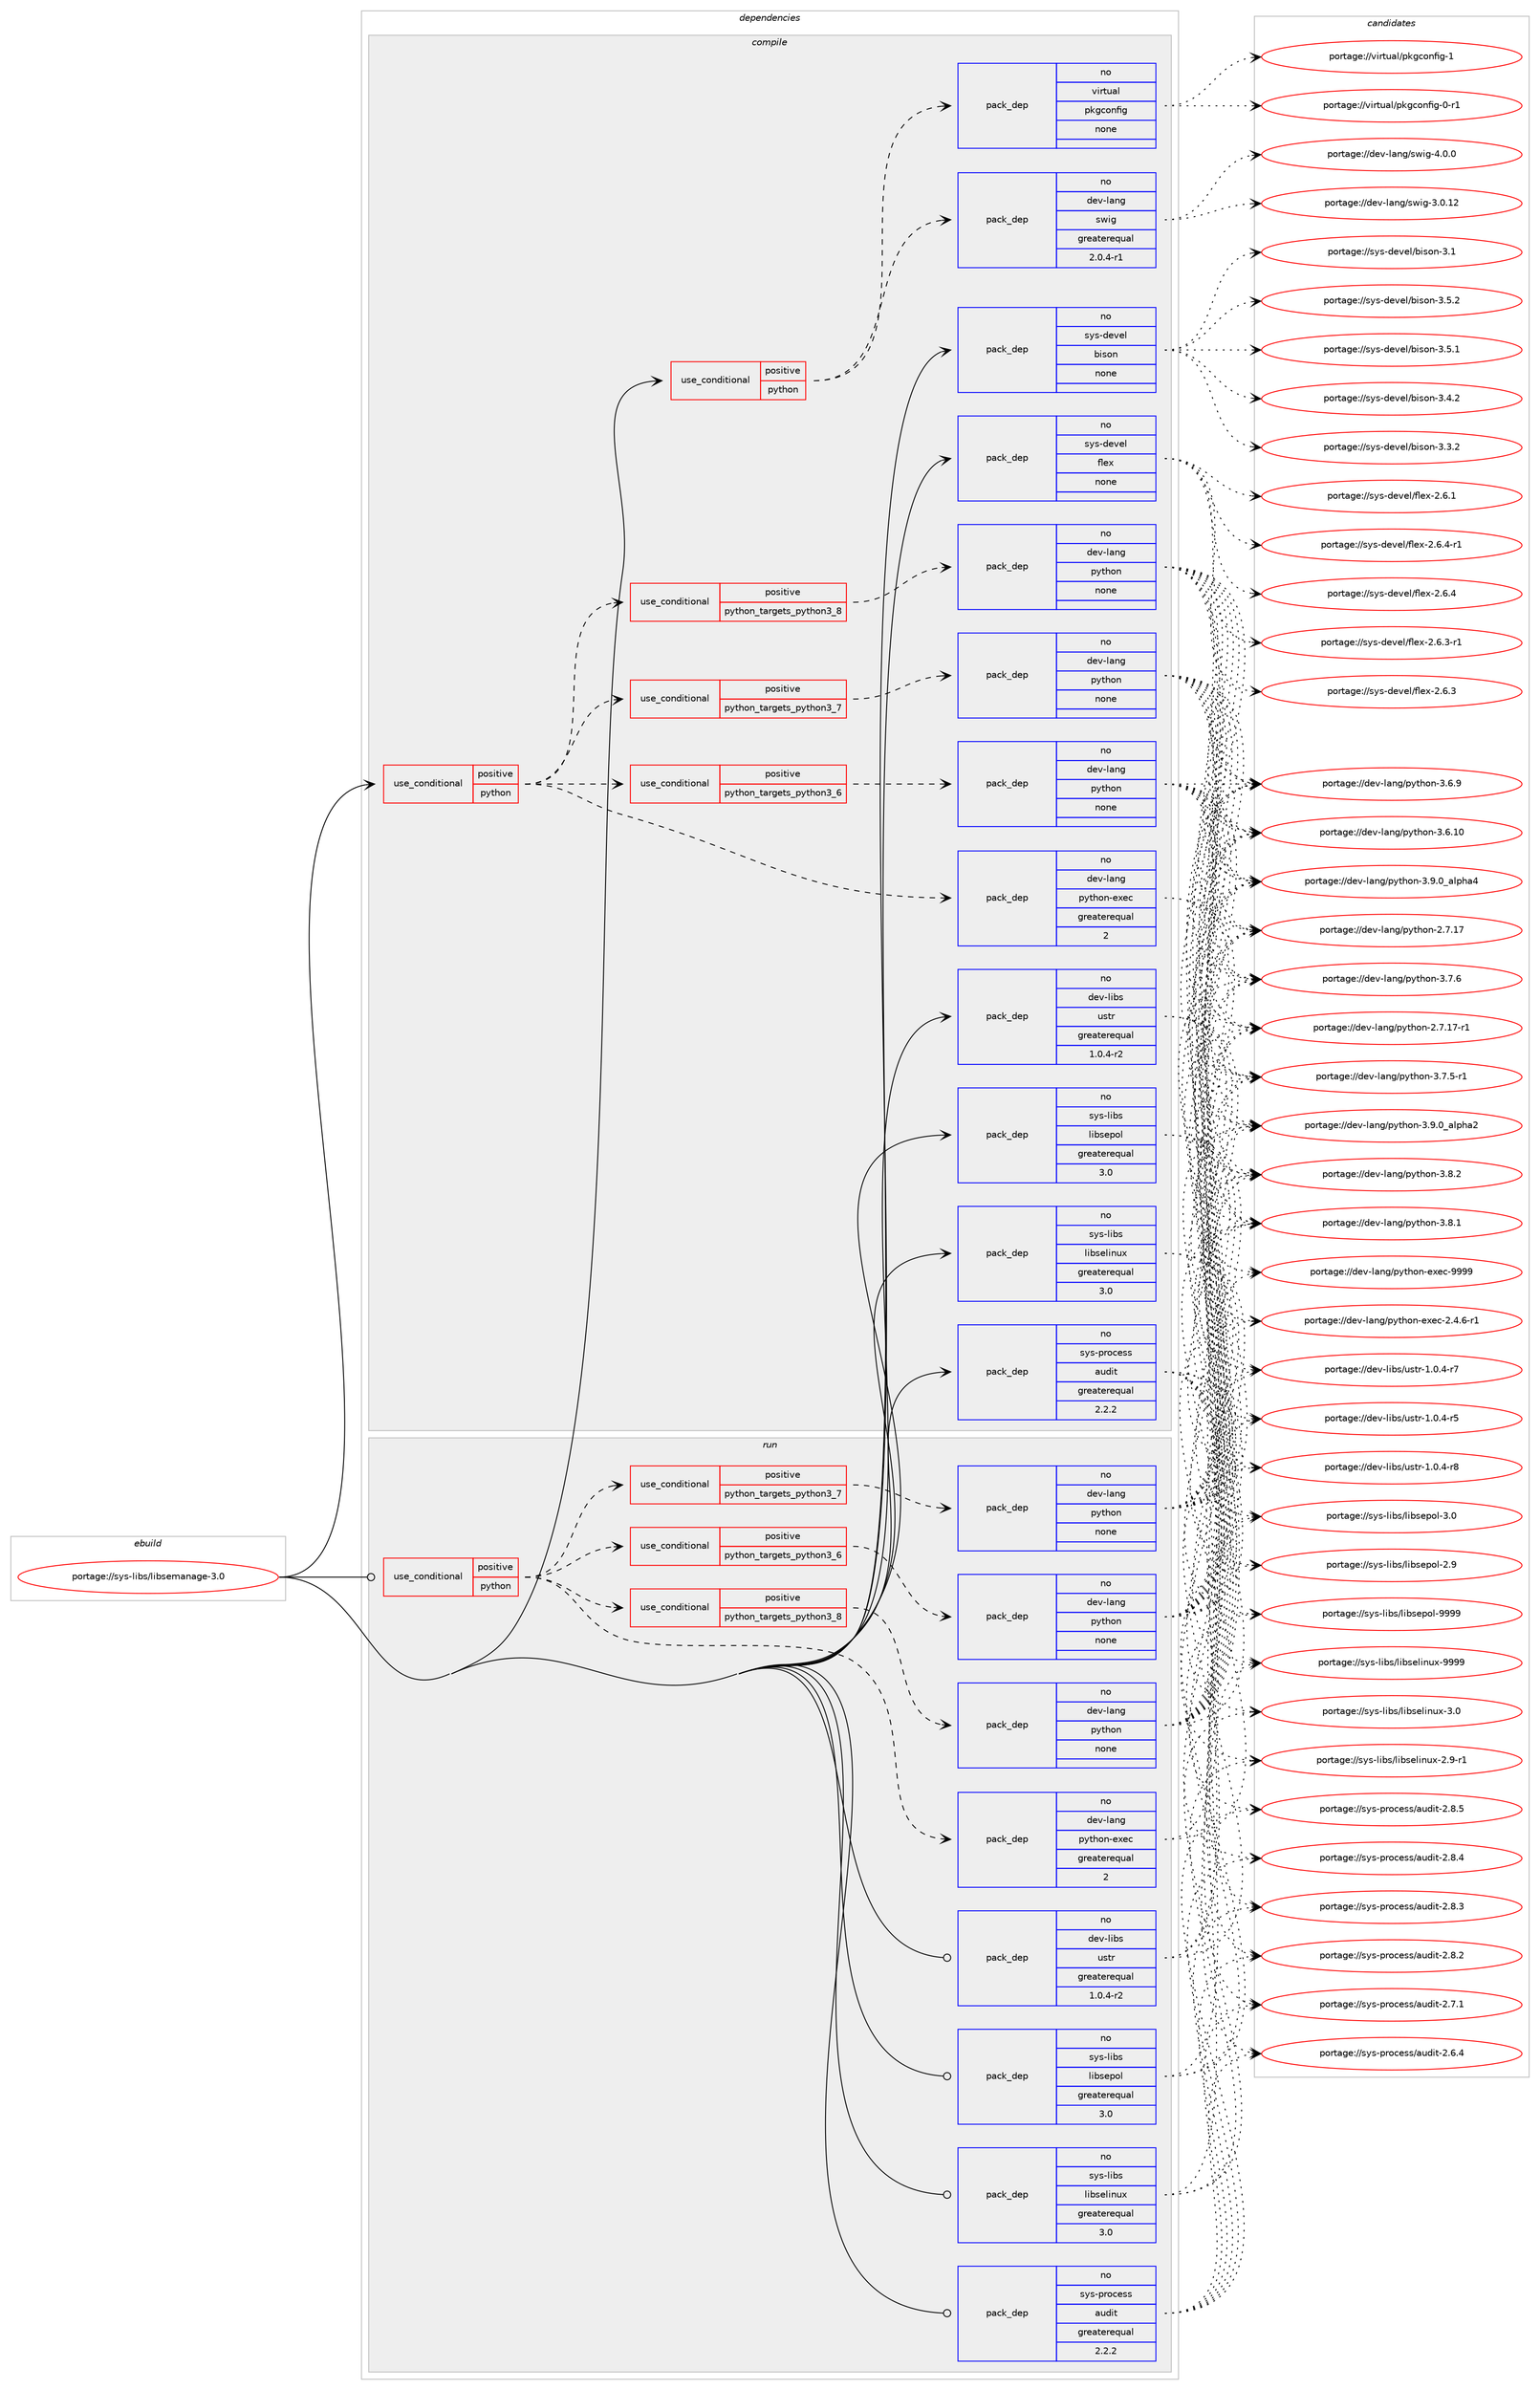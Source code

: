 digraph prolog {

# *************
# Graph options
# *************

newrank=true;
concentrate=true;
compound=true;
graph [rankdir=LR,fontname=Helvetica,fontsize=10,ranksep=1.5];#, ranksep=2.5, nodesep=0.2];
edge  [arrowhead=vee];
node  [fontname=Helvetica,fontsize=10];

# **********
# The ebuild
# **********

subgraph cluster_leftcol {
color=gray;
rank=same;
label=<<i>ebuild</i>>;
id [label="portage://sys-libs/libsemanage-3.0", color=red, width=4, href="../sys-libs/libsemanage-3.0.svg"];
}

# ****************
# The dependencies
# ****************

subgraph cluster_midcol {
color=gray;
label=<<i>dependencies</i>>;
subgraph cluster_compile {
fillcolor="#eeeeee";
style=filled;
label=<<i>compile</i>>;
subgraph cond4393 {
dependency26100 [label=<<TABLE BORDER="0" CELLBORDER="1" CELLSPACING="0" CELLPADDING="4"><TR><TD ROWSPAN="3" CELLPADDING="10">use_conditional</TD></TR><TR><TD>positive</TD></TR><TR><TD>python</TD></TR></TABLE>>, shape=none, color=red];
subgraph cond4394 {
dependency26101 [label=<<TABLE BORDER="0" CELLBORDER="1" CELLSPACING="0" CELLPADDING="4"><TR><TD ROWSPAN="3" CELLPADDING="10">use_conditional</TD></TR><TR><TD>positive</TD></TR><TR><TD>python_targets_python3_6</TD></TR></TABLE>>, shape=none, color=red];
subgraph pack21030 {
dependency26102 [label=<<TABLE BORDER="0" CELLBORDER="1" CELLSPACING="0" CELLPADDING="4" WIDTH="220"><TR><TD ROWSPAN="6" CELLPADDING="30">pack_dep</TD></TR><TR><TD WIDTH="110">no</TD></TR><TR><TD>dev-lang</TD></TR><TR><TD>python</TD></TR><TR><TD>none</TD></TR><TR><TD></TD></TR></TABLE>>, shape=none, color=blue];
}
dependency26101:e -> dependency26102:w [weight=20,style="dashed",arrowhead="vee"];
}
dependency26100:e -> dependency26101:w [weight=20,style="dashed",arrowhead="vee"];
subgraph cond4395 {
dependency26103 [label=<<TABLE BORDER="0" CELLBORDER="1" CELLSPACING="0" CELLPADDING="4"><TR><TD ROWSPAN="3" CELLPADDING="10">use_conditional</TD></TR><TR><TD>positive</TD></TR><TR><TD>python_targets_python3_7</TD></TR></TABLE>>, shape=none, color=red];
subgraph pack21031 {
dependency26104 [label=<<TABLE BORDER="0" CELLBORDER="1" CELLSPACING="0" CELLPADDING="4" WIDTH="220"><TR><TD ROWSPAN="6" CELLPADDING="30">pack_dep</TD></TR><TR><TD WIDTH="110">no</TD></TR><TR><TD>dev-lang</TD></TR><TR><TD>python</TD></TR><TR><TD>none</TD></TR><TR><TD></TD></TR></TABLE>>, shape=none, color=blue];
}
dependency26103:e -> dependency26104:w [weight=20,style="dashed",arrowhead="vee"];
}
dependency26100:e -> dependency26103:w [weight=20,style="dashed",arrowhead="vee"];
subgraph cond4396 {
dependency26105 [label=<<TABLE BORDER="0" CELLBORDER="1" CELLSPACING="0" CELLPADDING="4"><TR><TD ROWSPAN="3" CELLPADDING="10">use_conditional</TD></TR><TR><TD>positive</TD></TR><TR><TD>python_targets_python3_8</TD></TR></TABLE>>, shape=none, color=red];
subgraph pack21032 {
dependency26106 [label=<<TABLE BORDER="0" CELLBORDER="1" CELLSPACING="0" CELLPADDING="4" WIDTH="220"><TR><TD ROWSPAN="6" CELLPADDING="30">pack_dep</TD></TR><TR><TD WIDTH="110">no</TD></TR><TR><TD>dev-lang</TD></TR><TR><TD>python</TD></TR><TR><TD>none</TD></TR><TR><TD></TD></TR></TABLE>>, shape=none, color=blue];
}
dependency26105:e -> dependency26106:w [weight=20,style="dashed",arrowhead="vee"];
}
dependency26100:e -> dependency26105:w [weight=20,style="dashed",arrowhead="vee"];
subgraph pack21033 {
dependency26107 [label=<<TABLE BORDER="0" CELLBORDER="1" CELLSPACING="0" CELLPADDING="4" WIDTH="220"><TR><TD ROWSPAN="6" CELLPADDING="30">pack_dep</TD></TR><TR><TD WIDTH="110">no</TD></TR><TR><TD>dev-lang</TD></TR><TR><TD>python-exec</TD></TR><TR><TD>greaterequal</TD></TR><TR><TD>2</TD></TR></TABLE>>, shape=none, color=blue];
}
dependency26100:e -> dependency26107:w [weight=20,style="dashed",arrowhead="vee"];
}
id:e -> dependency26100:w [weight=20,style="solid",arrowhead="vee"];
subgraph cond4397 {
dependency26108 [label=<<TABLE BORDER="0" CELLBORDER="1" CELLSPACING="0" CELLPADDING="4"><TR><TD ROWSPAN="3" CELLPADDING="10">use_conditional</TD></TR><TR><TD>positive</TD></TR><TR><TD>python</TD></TR></TABLE>>, shape=none, color=red];
subgraph pack21034 {
dependency26109 [label=<<TABLE BORDER="0" CELLBORDER="1" CELLSPACING="0" CELLPADDING="4" WIDTH="220"><TR><TD ROWSPAN="6" CELLPADDING="30">pack_dep</TD></TR><TR><TD WIDTH="110">no</TD></TR><TR><TD>dev-lang</TD></TR><TR><TD>swig</TD></TR><TR><TD>greaterequal</TD></TR><TR><TD>2.0.4-r1</TD></TR></TABLE>>, shape=none, color=blue];
}
dependency26108:e -> dependency26109:w [weight=20,style="dashed",arrowhead="vee"];
subgraph pack21035 {
dependency26110 [label=<<TABLE BORDER="0" CELLBORDER="1" CELLSPACING="0" CELLPADDING="4" WIDTH="220"><TR><TD ROWSPAN="6" CELLPADDING="30">pack_dep</TD></TR><TR><TD WIDTH="110">no</TD></TR><TR><TD>virtual</TD></TR><TR><TD>pkgconfig</TD></TR><TR><TD>none</TD></TR><TR><TD></TD></TR></TABLE>>, shape=none, color=blue];
}
dependency26108:e -> dependency26110:w [weight=20,style="dashed",arrowhead="vee"];
}
id:e -> dependency26108:w [weight=20,style="solid",arrowhead="vee"];
subgraph pack21036 {
dependency26111 [label=<<TABLE BORDER="0" CELLBORDER="1" CELLSPACING="0" CELLPADDING="4" WIDTH="220"><TR><TD ROWSPAN="6" CELLPADDING="30">pack_dep</TD></TR><TR><TD WIDTH="110">no</TD></TR><TR><TD>dev-libs</TD></TR><TR><TD>ustr</TD></TR><TR><TD>greaterequal</TD></TR><TR><TD>1.0.4-r2</TD></TR></TABLE>>, shape=none, color=blue];
}
id:e -> dependency26111:w [weight=20,style="solid",arrowhead="vee"];
subgraph pack21037 {
dependency26112 [label=<<TABLE BORDER="0" CELLBORDER="1" CELLSPACING="0" CELLPADDING="4" WIDTH="220"><TR><TD ROWSPAN="6" CELLPADDING="30">pack_dep</TD></TR><TR><TD WIDTH="110">no</TD></TR><TR><TD>sys-devel</TD></TR><TR><TD>bison</TD></TR><TR><TD>none</TD></TR><TR><TD></TD></TR></TABLE>>, shape=none, color=blue];
}
id:e -> dependency26112:w [weight=20,style="solid",arrowhead="vee"];
subgraph pack21038 {
dependency26113 [label=<<TABLE BORDER="0" CELLBORDER="1" CELLSPACING="0" CELLPADDING="4" WIDTH="220"><TR><TD ROWSPAN="6" CELLPADDING="30">pack_dep</TD></TR><TR><TD WIDTH="110">no</TD></TR><TR><TD>sys-devel</TD></TR><TR><TD>flex</TD></TR><TR><TD>none</TD></TR><TR><TD></TD></TR></TABLE>>, shape=none, color=blue];
}
id:e -> dependency26113:w [weight=20,style="solid",arrowhead="vee"];
subgraph pack21039 {
dependency26114 [label=<<TABLE BORDER="0" CELLBORDER="1" CELLSPACING="0" CELLPADDING="4" WIDTH="220"><TR><TD ROWSPAN="6" CELLPADDING="30">pack_dep</TD></TR><TR><TD WIDTH="110">no</TD></TR><TR><TD>sys-libs</TD></TR><TR><TD>libselinux</TD></TR><TR><TD>greaterequal</TD></TR><TR><TD>3.0</TD></TR></TABLE>>, shape=none, color=blue];
}
id:e -> dependency26114:w [weight=20,style="solid",arrowhead="vee"];
subgraph pack21040 {
dependency26115 [label=<<TABLE BORDER="0" CELLBORDER="1" CELLSPACING="0" CELLPADDING="4" WIDTH="220"><TR><TD ROWSPAN="6" CELLPADDING="30">pack_dep</TD></TR><TR><TD WIDTH="110">no</TD></TR><TR><TD>sys-libs</TD></TR><TR><TD>libsepol</TD></TR><TR><TD>greaterequal</TD></TR><TR><TD>3.0</TD></TR></TABLE>>, shape=none, color=blue];
}
id:e -> dependency26115:w [weight=20,style="solid",arrowhead="vee"];
subgraph pack21041 {
dependency26116 [label=<<TABLE BORDER="0" CELLBORDER="1" CELLSPACING="0" CELLPADDING="4" WIDTH="220"><TR><TD ROWSPAN="6" CELLPADDING="30">pack_dep</TD></TR><TR><TD WIDTH="110">no</TD></TR><TR><TD>sys-process</TD></TR><TR><TD>audit</TD></TR><TR><TD>greaterequal</TD></TR><TR><TD>2.2.2</TD></TR></TABLE>>, shape=none, color=blue];
}
id:e -> dependency26116:w [weight=20,style="solid",arrowhead="vee"];
}
subgraph cluster_compileandrun {
fillcolor="#eeeeee";
style=filled;
label=<<i>compile and run</i>>;
}
subgraph cluster_run {
fillcolor="#eeeeee";
style=filled;
label=<<i>run</i>>;
subgraph cond4398 {
dependency26117 [label=<<TABLE BORDER="0" CELLBORDER="1" CELLSPACING="0" CELLPADDING="4"><TR><TD ROWSPAN="3" CELLPADDING="10">use_conditional</TD></TR><TR><TD>positive</TD></TR><TR><TD>python</TD></TR></TABLE>>, shape=none, color=red];
subgraph cond4399 {
dependency26118 [label=<<TABLE BORDER="0" CELLBORDER="1" CELLSPACING="0" CELLPADDING="4"><TR><TD ROWSPAN="3" CELLPADDING="10">use_conditional</TD></TR><TR><TD>positive</TD></TR><TR><TD>python_targets_python3_6</TD></TR></TABLE>>, shape=none, color=red];
subgraph pack21042 {
dependency26119 [label=<<TABLE BORDER="0" CELLBORDER="1" CELLSPACING="0" CELLPADDING="4" WIDTH="220"><TR><TD ROWSPAN="6" CELLPADDING="30">pack_dep</TD></TR><TR><TD WIDTH="110">no</TD></TR><TR><TD>dev-lang</TD></TR><TR><TD>python</TD></TR><TR><TD>none</TD></TR><TR><TD></TD></TR></TABLE>>, shape=none, color=blue];
}
dependency26118:e -> dependency26119:w [weight=20,style="dashed",arrowhead="vee"];
}
dependency26117:e -> dependency26118:w [weight=20,style="dashed",arrowhead="vee"];
subgraph cond4400 {
dependency26120 [label=<<TABLE BORDER="0" CELLBORDER="1" CELLSPACING="0" CELLPADDING="4"><TR><TD ROWSPAN="3" CELLPADDING="10">use_conditional</TD></TR><TR><TD>positive</TD></TR><TR><TD>python_targets_python3_7</TD></TR></TABLE>>, shape=none, color=red];
subgraph pack21043 {
dependency26121 [label=<<TABLE BORDER="0" CELLBORDER="1" CELLSPACING="0" CELLPADDING="4" WIDTH="220"><TR><TD ROWSPAN="6" CELLPADDING="30">pack_dep</TD></TR><TR><TD WIDTH="110">no</TD></TR><TR><TD>dev-lang</TD></TR><TR><TD>python</TD></TR><TR><TD>none</TD></TR><TR><TD></TD></TR></TABLE>>, shape=none, color=blue];
}
dependency26120:e -> dependency26121:w [weight=20,style="dashed",arrowhead="vee"];
}
dependency26117:e -> dependency26120:w [weight=20,style="dashed",arrowhead="vee"];
subgraph cond4401 {
dependency26122 [label=<<TABLE BORDER="0" CELLBORDER="1" CELLSPACING="0" CELLPADDING="4"><TR><TD ROWSPAN="3" CELLPADDING="10">use_conditional</TD></TR><TR><TD>positive</TD></TR><TR><TD>python_targets_python3_8</TD></TR></TABLE>>, shape=none, color=red];
subgraph pack21044 {
dependency26123 [label=<<TABLE BORDER="0" CELLBORDER="1" CELLSPACING="0" CELLPADDING="4" WIDTH="220"><TR><TD ROWSPAN="6" CELLPADDING="30">pack_dep</TD></TR><TR><TD WIDTH="110">no</TD></TR><TR><TD>dev-lang</TD></TR><TR><TD>python</TD></TR><TR><TD>none</TD></TR><TR><TD></TD></TR></TABLE>>, shape=none, color=blue];
}
dependency26122:e -> dependency26123:w [weight=20,style="dashed",arrowhead="vee"];
}
dependency26117:e -> dependency26122:w [weight=20,style="dashed",arrowhead="vee"];
subgraph pack21045 {
dependency26124 [label=<<TABLE BORDER="0" CELLBORDER="1" CELLSPACING="0" CELLPADDING="4" WIDTH="220"><TR><TD ROWSPAN="6" CELLPADDING="30">pack_dep</TD></TR><TR><TD WIDTH="110">no</TD></TR><TR><TD>dev-lang</TD></TR><TR><TD>python-exec</TD></TR><TR><TD>greaterequal</TD></TR><TR><TD>2</TD></TR></TABLE>>, shape=none, color=blue];
}
dependency26117:e -> dependency26124:w [weight=20,style="dashed",arrowhead="vee"];
}
id:e -> dependency26117:w [weight=20,style="solid",arrowhead="odot"];
subgraph pack21046 {
dependency26125 [label=<<TABLE BORDER="0" CELLBORDER="1" CELLSPACING="0" CELLPADDING="4" WIDTH="220"><TR><TD ROWSPAN="6" CELLPADDING="30">pack_dep</TD></TR><TR><TD WIDTH="110">no</TD></TR><TR><TD>dev-libs</TD></TR><TR><TD>ustr</TD></TR><TR><TD>greaterequal</TD></TR><TR><TD>1.0.4-r2</TD></TR></TABLE>>, shape=none, color=blue];
}
id:e -> dependency26125:w [weight=20,style="solid",arrowhead="odot"];
subgraph pack21047 {
dependency26126 [label=<<TABLE BORDER="0" CELLBORDER="1" CELLSPACING="0" CELLPADDING="4" WIDTH="220"><TR><TD ROWSPAN="6" CELLPADDING="30">pack_dep</TD></TR><TR><TD WIDTH="110">no</TD></TR><TR><TD>sys-libs</TD></TR><TR><TD>libselinux</TD></TR><TR><TD>greaterequal</TD></TR><TR><TD>3.0</TD></TR></TABLE>>, shape=none, color=blue];
}
id:e -> dependency26126:w [weight=20,style="solid",arrowhead="odot"];
subgraph pack21048 {
dependency26127 [label=<<TABLE BORDER="0" CELLBORDER="1" CELLSPACING="0" CELLPADDING="4" WIDTH="220"><TR><TD ROWSPAN="6" CELLPADDING="30">pack_dep</TD></TR><TR><TD WIDTH="110">no</TD></TR><TR><TD>sys-libs</TD></TR><TR><TD>libsepol</TD></TR><TR><TD>greaterequal</TD></TR><TR><TD>3.0</TD></TR></TABLE>>, shape=none, color=blue];
}
id:e -> dependency26127:w [weight=20,style="solid",arrowhead="odot"];
subgraph pack21049 {
dependency26128 [label=<<TABLE BORDER="0" CELLBORDER="1" CELLSPACING="0" CELLPADDING="4" WIDTH="220"><TR><TD ROWSPAN="6" CELLPADDING="30">pack_dep</TD></TR><TR><TD WIDTH="110">no</TD></TR><TR><TD>sys-process</TD></TR><TR><TD>audit</TD></TR><TR><TD>greaterequal</TD></TR><TR><TD>2.2.2</TD></TR></TABLE>>, shape=none, color=blue];
}
id:e -> dependency26128:w [weight=20,style="solid",arrowhead="odot"];
}
}

# **************
# The candidates
# **************

subgraph cluster_choices {
rank=same;
color=gray;
label=<<i>candidates</i>>;

subgraph choice21030 {
color=black;
nodesep=1;
choice10010111845108971101034711212111610411111045514657464895971081121049752 [label="portage://dev-lang/python-3.9.0_alpha4", color=red, width=4,href="../dev-lang/python-3.9.0_alpha4.svg"];
choice10010111845108971101034711212111610411111045514657464895971081121049750 [label="portage://dev-lang/python-3.9.0_alpha2", color=red, width=4,href="../dev-lang/python-3.9.0_alpha2.svg"];
choice100101118451089711010347112121116104111110455146564650 [label="portage://dev-lang/python-3.8.2", color=red, width=4,href="../dev-lang/python-3.8.2.svg"];
choice100101118451089711010347112121116104111110455146564649 [label="portage://dev-lang/python-3.8.1", color=red, width=4,href="../dev-lang/python-3.8.1.svg"];
choice100101118451089711010347112121116104111110455146554654 [label="portage://dev-lang/python-3.7.6", color=red, width=4,href="../dev-lang/python-3.7.6.svg"];
choice1001011184510897110103471121211161041111104551465546534511449 [label="portage://dev-lang/python-3.7.5-r1", color=red, width=4,href="../dev-lang/python-3.7.5-r1.svg"];
choice100101118451089711010347112121116104111110455146544657 [label="portage://dev-lang/python-3.6.9", color=red, width=4,href="../dev-lang/python-3.6.9.svg"];
choice10010111845108971101034711212111610411111045514654464948 [label="portage://dev-lang/python-3.6.10", color=red, width=4,href="../dev-lang/python-3.6.10.svg"];
choice100101118451089711010347112121116104111110455046554649554511449 [label="portage://dev-lang/python-2.7.17-r1", color=red, width=4,href="../dev-lang/python-2.7.17-r1.svg"];
choice10010111845108971101034711212111610411111045504655464955 [label="portage://dev-lang/python-2.7.17", color=red, width=4,href="../dev-lang/python-2.7.17.svg"];
dependency26102:e -> choice10010111845108971101034711212111610411111045514657464895971081121049752:w [style=dotted,weight="100"];
dependency26102:e -> choice10010111845108971101034711212111610411111045514657464895971081121049750:w [style=dotted,weight="100"];
dependency26102:e -> choice100101118451089711010347112121116104111110455146564650:w [style=dotted,weight="100"];
dependency26102:e -> choice100101118451089711010347112121116104111110455146564649:w [style=dotted,weight="100"];
dependency26102:e -> choice100101118451089711010347112121116104111110455146554654:w [style=dotted,weight="100"];
dependency26102:e -> choice1001011184510897110103471121211161041111104551465546534511449:w [style=dotted,weight="100"];
dependency26102:e -> choice100101118451089711010347112121116104111110455146544657:w [style=dotted,weight="100"];
dependency26102:e -> choice10010111845108971101034711212111610411111045514654464948:w [style=dotted,weight="100"];
dependency26102:e -> choice100101118451089711010347112121116104111110455046554649554511449:w [style=dotted,weight="100"];
dependency26102:e -> choice10010111845108971101034711212111610411111045504655464955:w [style=dotted,weight="100"];
}
subgraph choice21031 {
color=black;
nodesep=1;
choice10010111845108971101034711212111610411111045514657464895971081121049752 [label="portage://dev-lang/python-3.9.0_alpha4", color=red, width=4,href="../dev-lang/python-3.9.0_alpha4.svg"];
choice10010111845108971101034711212111610411111045514657464895971081121049750 [label="portage://dev-lang/python-3.9.0_alpha2", color=red, width=4,href="../dev-lang/python-3.9.0_alpha2.svg"];
choice100101118451089711010347112121116104111110455146564650 [label="portage://dev-lang/python-3.8.2", color=red, width=4,href="../dev-lang/python-3.8.2.svg"];
choice100101118451089711010347112121116104111110455146564649 [label="portage://dev-lang/python-3.8.1", color=red, width=4,href="../dev-lang/python-3.8.1.svg"];
choice100101118451089711010347112121116104111110455146554654 [label="portage://dev-lang/python-3.7.6", color=red, width=4,href="../dev-lang/python-3.7.6.svg"];
choice1001011184510897110103471121211161041111104551465546534511449 [label="portage://dev-lang/python-3.7.5-r1", color=red, width=4,href="../dev-lang/python-3.7.5-r1.svg"];
choice100101118451089711010347112121116104111110455146544657 [label="portage://dev-lang/python-3.6.9", color=red, width=4,href="../dev-lang/python-3.6.9.svg"];
choice10010111845108971101034711212111610411111045514654464948 [label="portage://dev-lang/python-3.6.10", color=red, width=4,href="../dev-lang/python-3.6.10.svg"];
choice100101118451089711010347112121116104111110455046554649554511449 [label="portage://dev-lang/python-2.7.17-r1", color=red, width=4,href="../dev-lang/python-2.7.17-r1.svg"];
choice10010111845108971101034711212111610411111045504655464955 [label="portage://dev-lang/python-2.7.17", color=red, width=4,href="../dev-lang/python-2.7.17.svg"];
dependency26104:e -> choice10010111845108971101034711212111610411111045514657464895971081121049752:w [style=dotted,weight="100"];
dependency26104:e -> choice10010111845108971101034711212111610411111045514657464895971081121049750:w [style=dotted,weight="100"];
dependency26104:e -> choice100101118451089711010347112121116104111110455146564650:w [style=dotted,weight="100"];
dependency26104:e -> choice100101118451089711010347112121116104111110455146564649:w [style=dotted,weight="100"];
dependency26104:e -> choice100101118451089711010347112121116104111110455146554654:w [style=dotted,weight="100"];
dependency26104:e -> choice1001011184510897110103471121211161041111104551465546534511449:w [style=dotted,weight="100"];
dependency26104:e -> choice100101118451089711010347112121116104111110455146544657:w [style=dotted,weight="100"];
dependency26104:e -> choice10010111845108971101034711212111610411111045514654464948:w [style=dotted,weight="100"];
dependency26104:e -> choice100101118451089711010347112121116104111110455046554649554511449:w [style=dotted,weight="100"];
dependency26104:e -> choice10010111845108971101034711212111610411111045504655464955:w [style=dotted,weight="100"];
}
subgraph choice21032 {
color=black;
nodesep=1;
choice10010111845108971101034711212111610411111045514657464895971081121049752 [label="portage://dev-lang/python-3.9.0_alpha4", color=red, width=4,href="../dev-lang/python-3.9.0_alpha4.svg"];
choice10010111845108971101034711212111610411111045514657464895971081121049750 [label="portage://dev-lang/python-3.9.0_alpha2", color=red, width=4,href="../dev-lang/python-3.9.0_alpha2.svg"];
choice100101118451089711010347112121116104111110455146564650 [label="portage://dev-lang/python-3.8.2", color=red, width=4,href="../dev-lang/python-3.8.2.svg"];
choice100101118451089711010347112121116104111110455146564649 [label="portage://dev-lang/python-3.8.1", color=red, width=4,href="../dev-lang/python-3.8.1.svg"];
choice100101118451089711010347112121116104111110455146554654 [label="portage://dev-lang/python-3.7.6", color=red, width=4,href="../dev-lang/python-3.7.6.svg"];
choice1001011184510897110103471121211161041111104551465546534511449 [label="portage://dev-lang/python-3.7.5-r1", color=red, width=4,href="../dev-lang/python-3.7.5-r1.svg"];
choice100101118451089711010347112121116104111110455146544657 [label="portage://dev-lang/python-3.6.9", color=red, width=4,href="../dev-lang/python-3.6.9.svg"];
choice10010111845108971101034711212111610411111045514654464948 [label="portage://dev-lang/python-3.6.10", color=red, width=4,href="../dev-lang/python-3.6.10.svg"];
choice100101118451089711010347112121116104111110455046554649554511449 [label="portage://dev-lang/python-2.7.17-r1", color=red, width=4,href="../dev-lang/python-2.7.17-r1.svg"];
choice10010111845108971101034711212111610411111045504655464955 [label="portage://dev-lang/python-2.7.17", color=red, width=4,href="../dev-lang/python-2.7.17.svg"];
dependency26106:e -> choice10010111845108971101034711212111610411111045514657464895971081121049752:w [style=dotted,weight="100"];
dependency26106:e -> choice10010111845108971101034711212111610411111045514657464895971081121049750:w [style=dotted,weight="100"];
dependency26106:e -> choice100101118451089711010347112121116104111110455146564650:w [style=dotted,weight="100"];
dependency26106:e -> choice100101118451089711010347112121116104111110455146564649:w [style=dotted,weight="100"];
dependency26106:e -> choice100101118451089711010347112121116104111110455146554654:w [style=dotted,weight="100"];
dependency26106:e -> choice1001011184510897110103471121211161041111104551465546534511449:w [style=dotted,weight="100"];
dependency26106:e -> choice100101118451089711010347112121116104111110455146544657:w [style=dotted,weight="100"];
dependency26106:e -> choice10010111845108971101034711212111610411111045514654464948:w [style=dotted,weight="100"];
dependency26106:e -> choice100101118451089711010347112121116104111110455046554649554511449:w [style=dotted,weight="100"];
dependency26106:e -> choice10010111845108971101034711212111610411111045504655464955:w [style=dotted,weight="100"];
}
subgraph choice21033 {
color=black;
nodesep=1;
choice10010111845108971101034711212111610411111045101120101994557575757 [label="portage://dev-lang/python-exec-9999", color=red, width=4,href="../dev-lang/python-exec-9999.svg"];
choice10010111845108971101034711212111610411111045101120101994550465246544511449 [label="portage://dev-lang/python-exec-2.4.6-r1", color=red, width=4,href="../dev-lang/python-exec-2.4.6-r1.svg"];
dependency26107:e -> choice10010111845108971101034711212111610411111045101120101994557575757:w [style=dotted,weight="100"];
dependency26107:e -> choice10010111845108971101034711212111610411111045101120101994550465246544511449:w [style=dotted,weight="100"];
}
subgraph choice21034 {
color=black;
nodesep=1;
choice100101118451089711010347115119105103455246484648 [label="portage://dev-lang/swig-4.0.0", color=red, width=4,href="../dev-lang/swig-4.0.0.svg"];
choice10010111845108971101034711511910510345514648464950 [label="portage://dev-lang/swig-3.0.12", color=red, width=4,href="../dev-lang/swig-3.0.12.svg"];
dependency26109:e -> choice100101118451089711010347115119105103455246484648:w [style=dotted,weight="100"];
dependency26109:e -> choice10010111845108971101034711511910510345514648464950:w [style=dotted,weight="100"];
}
subgraph choice21035 {
color=black;
nodesep=1;
choice1181051141161179710847112107103991111101021051034549 [label="portage://virtual/pkgconfig-1", color=red, width=4,href="../virtual/pkgconfig-1.svg"];
choice11810511411611797108471121071039911111010210510345484511449 [label="portage://virtual/pkgconfig-0-r1", color=red, width=4,href="../virtual/pkgconfig-0-r1.svg"];
dependency26110:e -> choice1181051141161179710847112107103991111101021051034549:w [style=dotted,weight="100"];
dependency26110:e -> choice11810511411611797108471121071039911111010210510345484511449:w [style=dotted,weight="100"];
}
subgraph choice21036 {
color=black;
nodesep=1;
choice1001011184510810598115471171151161144549464846524511456 [label="portage://dev-libs/ustr-1.0.4-r8", color=red, width=4,href="../dev-libs/ustr-1.0.4-r8.svg"];
choice1001011184510810598115471171151161144549464846524511455 [label="portage://dev-libs/ustr-1.0.4-r7", color=red, width=4,href="../dev-libs/ustr-1.0.4-r7.svg"];
choice1001011184510810598115471171151161144549464846524511453 [label="portage://dev-libs/ustr-1.0.4-r5", color=red, width=4,href="../dev-libs/ustr-1.0.4-r5.svg"];
dependency26111:e -> choice1001011184510810598115471171151161144549464846524511456:w [style=dotted,weight="100"];
dependency26111:e -> choice1001011184510810598115471171151161144549464846524511455:w [style=dotted,weight="100"];
dependency26111:e -> choice1001011184510810598115471171151161144549464846524511453:w [style=dotted,weight="100"];
}
subgraph choice21037 {
color=black;
nodesep=1;
choice115121115451001011181011084798105115111110455146534650 [label="portage://sys-devel/bison-3.5.2", color=red, width=4,href="../sys-devel/bison-3.5.2.svg"];
choice115121115451001011181011084798105115111110455146534649 [label="portage://sys-devel/bison-3.5.1", color=red, width=4,href="../sys-devel/bison-3.5.1.svg"];
choice115121115451001011181011084798105115111110455146524650 [label="portage://sys-devel/bison-3.4.2", color=red, width=4,href="../sys-devel/bison-3.4.2.svg"];
choice115121115451001011181011084798105115111110455146514650 [label="portage://sys-devel/bison-3.3.2", color=red, width=4,href="../sys-devel/bison-3.3.2.svg"];
choice11512111545100101118101108479810511511111045514649 [label="portage://sys-devel/bison-3.1", color=red, width=4,href="../sys-devel/bison-3.1.svg"];
dependency26112:e -> choice115121115451001011181011084798105115111110455146534650:w [style=dotted,weight="100"];
dependency26112:e -> choice115121115451001011181011084798105115111110455146534649:w [style=dotted,weight="100"];
dependency26112:e -> choice115121115451001011181011084798105115111110455146524650:w [style=dotted,weight="100"];
dependency26112:e -> choice115121115451001011181011084798105115111110455146514650:w [style=dotted,weight="100"];
dependency26112:e -> choice11512111545100101118101108479810511511111045514649:w [style=dotted,weight="100"];
}
subgraph choice21038 {
color=black;
nodesep=1;
choice11512111545100101118101108471021081011204550465446524511449 [label="portage://sys-devel/flex-2.6.4-r1", color=red, width=4,href="../sys-devel/flex-2.6.4-r1.svg"];
choice1151211154510010111810110847102108101120455046544652 [label="portage://sys-devel/flex-2.6.4", color=red, width=4,href="../sys-devel/flex-2.6.4.svg"];
choice11512111545100101118101108471021081011204550465446514511449 [label="portage://sys-devel/flex-2.6.3-r1", color=red, width=4,href="../sys-devel/flex-2.6.3-r1.svg"];
choice1151211154510010111810110847102108101120455046544651 [label="portage://sys-devel/flex-2.6.3", color=red, width=4,href="../sys-devel/flex-2.6.3.svg"];
choice1151211154510010111810110847102108101120455046544649 [label="portage://sys-devel/flex-2.6.1", color=red, width=4,href="../sys-devel/flex-2.6.1.svg"];
dependency26113:e -> choice11512111545100101118101108471021081011204550465446524511449:w [style=dotted,weight="100"];
dependency26113:e -> choice1151211154510010111810110847102108101120455046544652:w [style=dotted,weight="100"];
dependency26113:e -> choice11512111545100101118101108471021081011204550465446514511449:w [style=dotted,weight="100"];
dependency26113:e -> choice1151211154510010111810110847102108101120455046544651:w [style=dotted,weight="100"];
dependency26113:e -> choice1151211154510010111810110847102108101120455046544649:w [style=dotted,weight="100"];
}
subgraph choice21039 {
color=black;
nodesep=1;
choice115121115451081059811547108105981151011081051101171204557575757 [label="portage://sys-libs/libselinux-9999", color=red, width=4,href="../sys-libs/libselinux-9999.svg"];
choice1151211154510810598115471081059811510110810511011712045514648 [label="portage://sys-libs/libselinux-3.0", color=red, width=4,href="../sys-libs/libselinux-3.0.svg"];
choice11512111545108105981154710810598115101108105110117120455046574511449 [label="portage://sys-libs/libselinux-2.9-r1", color=red, width=4,href="../sys-libs/libselinux-2.9-r1.svg"];
dependency26114:e -> choice115121115451081059811547108105981151011081051101171204557575757:w [style=dotted,weight="100"];
dependency26114:e -> choice1151211154510810598115471081059811510110810511011712045514648:w [style=dotted,weight="100"];
dependency26114:e -> choice11512111545108105981154710810598115101108105110117120455046574511449:w [style=dotted,weight="100"];
}
subgraph choice21040 {
color=black;
nodesep=1;
choice115121115451081059811547108105981151011121111084557575757 [label="portage://sys-libs/libsepol-9999", color=red, width=4,href="../sys-libs/libsepol-9999.svg"];
choice1151211154510810598115471081059811510111211110845514648 [label="portage://sys-libs/libsepol-3.0", color=red, width=4,href="../sys-libs/libsepol-3.0.svg"];
choice1151211154510810598115471081059811510111211110845504657 [label="portage://sys-libs/libsepol-2.9", color=red, width=4,href="../sys-libs/libsepol-2.9.svg"];
dependency26115:e -> choice115121115451081059811547108105981151011121111084557575757:w [style=dotted,weight="100"];
dependency26115:e -> choice1151211154510810598115471081059811510111211110845514648:w [style=dotted,weight="100"];
dependency26115:e -> choice1151211154510810598115471081059811510111211110845504657:w [style=dotted,weight="100"];
}
subgraph choice21041 {
color=black;
nodesep=1;
choice11512111545112114111991011151154797117100105116455046564653 [label="portage://sys-process/audit-2.8.5", color=red, width=4,href="../sys-process/audit-2.8.5.svg"];
choice11512111545112114111991011151154797117100105116455046564652 [label="portage://sys-process/audit-2.8.4", color=red, width=4,href="../sys-process/audit-2.8.4.svg"];
choice11512111545112114111991011151154797117100105116455046564651 [label="portage://sys-process/audit-2.8.3", color=red, width=4,href="../sys-process/audit-2.8.3.svg"];
choice11512111545112114111991011151154797117100105116455046564650 [label="portage://sys-process/audit-2.8.2", color=red, width=4,href="../sys-process/audit-2.8.2.svg"];
choice11512111545112114111991011151154797117100105116455046554649 [label="portage://sys-process/audit-2.7.1", color=red, width=4,href="../sys-process/audit-2.7.1.svg"];
choice11512111545112114111991011151154797117100105116455046544652 [label="portage://sys-process/audit-2.6.4", color=red, width=4,href="../sys-process/audit-2.6.4.svg"];
dependency26116:e -> choice11512111545112114111991011151154797117100105116455046564653:w [style=dotted,weight="100"];
dependency26116:e -> choice11512111545112114111991011151154797117100105116455046564652:w [style=dotted,weight="100"];
dependency26116:e -> choice11512111545112114111991011151154797117100105116455046564651:w [style=dotted,weight="100"];
dependency26116:e -> choice11512111545112114111991011151154797117100105116455046564650:w [style=dotted,weight="100"];
dependency26116:e -> choice11512111545112114111991011151154797117100105116455046554649:w [style=dotted,weight="100"];
dependency26116:e -> choice11512111545112114111991011151154797117100105116455046544652:w [style=dotted,weight="100"];
}
subgraph choice21042 {
color=black;
nodesep=1;
choice10010111845108971101034711212111610411111045514657464895971081121049752 [label="portage://dev-lang/python-3.9.0_alpha4", color=red, width=4,href="../dev-lang/python-3.9.0_alpha4.svg"];
choice10010111845108971101034711212111610411111045514657464895971081121049750 [label="portage://dev-lang/python-3.9.0_alpha2", color=red, width=4,href="../dev-lang/python-3.9.0_alpha2.svg"];
choice100101118451089711010347112121116104111110455146564650 [label="portage://dev-lang/python-3.8.2", color=red, width=4,href="../dev-lang/python-3.8.2.svg"];
choice100101118451089711010347112121116104111110455146564649 [label="portage://dev-lang/python-3.8.1", color=red, width=4,href="../dev-lang/python-3.8.1.svg"];
choice100101118451089711010347112121116104111110455146554654 [label="portage://dev-lang/python-3.7.6", color=red, width=4,href="../dev-lang/python-3.7.6.svg"];
choice1001011184510897110103471121211161041111104551465546534511449 [label="portage://dev-lang/python-3.7.5-r1", color=red, width=4,href="../dev-lang/python-3.7.5-r1.svg"];
choice100101118451089711010347112121116104111110455146544657 [label="portage://dev-lang/python-3.6.9", color=red, width=4,href="../dev-lang/python-3.6.9.svg"];
choice10010111845108971101034711212111610411111045514654464948 [label="portage://dev-lang/python-3.6.10", color=red, width=4,href="../dev-lang/python-3.6.10.svg"];
choice100101118451089711010347112121116104111110455046554649554511449 [label="portage://dev-lang/python-2.7.17-r1", color=red, width=4,href="../dev-lang/python-2.7.17-r1.svg"];
choice10010111845108971101034711212111610411111045504655464955 [label="portage://dev-lang/python-2.7.17", color=red, width=4,href="../dev-lang/python-2.7.17.svg"];
dependency26119:e -> choice10010111845108971101034711212111610411111045514657464895971081121049752:w [style=dotted,weight="100"];
dependency26119:e -> choice10010111845108971101034711212111610411111045514657464895971081121049750:w [style=dotted,weight="100"];
dependency26119:e -> choice100101118451089711010347112121116104111110455146564650:w [style=dotted,weight="100"];
dependency26119:e -> choice100101118451089711010347112121116104111110455146564649:w [style=dotted,weight="100"];
dependency26119:e -> choice100101118451089711010347112121116104111110455146554654:w [style=dotted,weight="100"];
dependency26119:e -> choice1001011184510897110103471121211161041111104551465546534511449:w [style=dotted,weight="100"];
dependency26119:e -> choice100101118451089711010347112121116104111110455146544657:w [style=dotted,weight="100"];
dependency26119:e -> choice10010111845108971101034711212111610411111045514654464948:w [style=dotted,weight="100"];
dependency26119:e -> choice100101118451089711010347112121116104111110455046554649554511449:w [style=dotted,weight="100"];
dependency26119:e -> choice10010111845108971101034711212111610411111045504655464955:w [style=dotted,weight="100"];
}
subgraph choice21043 {
color=black;
nodesep=1;
choice10010111845108971101034711212111610411111045514657464895971081121049752 [label="portage://dev-lang/python-3.9.0_alpha4", color=red, width=4,href="../dev-lang/python-3.9.0_alpha4.svg"];
choice10010111845108971101034711212111610411111045514657464895971081121049750 [label="portage://dev-lang/python-3.9.0_alpha2", color=red, width=4,href="../dev-lang/python-3.9.0_alpha2.svg"];
choice100101118451089711010347112121116104111110455146564650 [label="portage://dev-lang/python-3.8.2", color=red, width=4,href="../dev-lang/python-3.8.2.svg"];
choice100101118451089711010347112121116104111110455146564649 [label="portage://dev-lang/python-3.8.1", color=red, width=4,href="../dev-lang/python-3.8.1.svg"];
choice100101118451089711010347112121116104111110455146554654 [label="portage://dev-lang/python-3.7.6", color=red, width=4,href="../dev-lang/python-3.7.6.svg"];
choice1001011184510897110103471121211161041111104551465546534511449 [label="portage://dev-lang/python-3.7.5-r1", color=red, width=4,href="../dev-lang/python-3.7.5-r1.svg"];
choice100101118451089711010347112121116104111110455146544657 [label="portage://dev-lang/python-3.6.9", color=red, width=4,href="../dev-lang/python-3.6.9.svg"];
choice10010111845108971101034711212111610411111045514654464948 [label="portage://dev-lang/python-3.6.10", color=red, width=4,href="../dev-lang/python-3.6.10.svg"];
choice100101118451089711010347112121116104111110455046554649554511449 [label="portage://dev-lang/python-2.7.17-r1", color=red, width=4,href="../dev-lang/python-2.7.17-r1.svg"];
choice10010111845108971101034711212111610411111045504655464955 [label="portage://dev-lang/python-2.7.17", color=red, width=4,href="../dev-lang/python-2.7.17.svg"];
dependency26121:e -> choice10010111845108971101034711212111610411111045514657464895971081121049752:w [style=dotted,weight="100"];
dependency26121:e -> choice10010111845108971101034711212111610411111045514657464895971081121049750:w [style=dotted,weight="100"];
dependency26121:e -> choice100101118451089711010347112121116104111110455146564650:w [style=dotted,weight="100"];
dependency26121:e -> choice100101118451089711010347112121116104111110455146564649:w [style=dotted,weight="100"];
dependency26121:e -> choice100101118451089711010347112121116104111110455146554654:w [style=dotted,weight="100"];
dependency26121:e -> choice1001011184510897110103471121211161041111104551465546534511449:w [style=dotted,weight="100"];
dependency26121:e -> choice100101118451089711010347112121116104111110455146544657:w [style=dotted,weight="100"];
dependency26121:e -> choice10010111845108971101034711212111610411111045514654464948:w [style=dotted,weight="100"];
dependency26121:e -> choice100101118451089711010347112121116104111110455046554649554511449:w [style=dotted,weight="100"];
dependency26121:e -> choice10010111845108971101034711212111610411111045504655464955:w [style=dotted,weight="100"];
}
subgraph choice21044 {
color=black;
nodesep=1;
choice10010111845108971101034711212111610411111045514657464895971081121049752 [label="portage://dev-lang/python-3.9.0_alpha4", color=red, width=4,href="../dev-lang/python-3.9.0_alpha4.svg"];
choice10010111845108971101034711212111610411111045514657464895971081121049750 [label="portage://dev-lang/python-3.9.0_alpha2", color=red, width=4,href="../dev-lang/python-3.9.0_alpha2.svg"];
choice100101118451089711010347112121116104111110455146564650 [label="portage://dev-lang/python-3.8.2", color=red, width=4,href="../dev-lang/python-3.8.2.svg"];
choice100101118451089711010347112121116104111110455146564649 [label="portage://dev-lang/python-3.8.1", color=red, width=4,href="../dev-lang/python-3.8.1.svg"];
choice100101118451089711010347112121116104111110455146554654 [label="portage://dev-lang/python-3.7.6", color=red, width=4,href="../dev-lang/python-3.7.6.svg"];
choice1001011184510897110103471121211161041111104551465546534511449 [label="portage://dev-lang/python-3.7.5-r1", color=red, width=4,href="../dev-lang/python-3.7.5-r1.svg"];
choice100101118451089711010347112121116104111110455146544657 [label="portage://dev-lang/python-3.6.9", color=red, width=4,href="../dev-lang/python-3.6.9.svg"];
choice10010111845108971101034711212111610411111045514654464948 [label="portage://dev-lang/python-3.6.10", color=red, width=4,href="../dev-lang/python-3.6.10.svg"];
choice100101118451089711010347112121116104111110455046554649554511449 [label="portage://dev-lang/python-2.7.17-r1", color=red, width=4,href="../dev-lang/python-2.7.17-r1.svg"];
choice10010111845108971101034711212111610411111045504655464955 [label="portage://dev-lang/python-2.7.17", color=red, width=4,href="../dev-lang/python-2.7.17.svg"];
dependency26123:e -> choice10010111845108971101034711212111610411111045514657464895971081121049752:w [style=dotted,weight="100"];
dependency26123:e -> choice10010111845108971101034711212111610411111045514657464895971081121049750:w [style=dotted,weight="100"];
dependency26123:e -> choice100101118451089711010347112121116104111110455146564650:w [style=dotted,weight="100"];
dependency26123:e -> choice100101118451089711010347112121116104111110455146564649:w [style=dotted,weight="100"];
dependency26123:e -> choice100101118451089711010347112121116104111110455146554654:w [style=dotted,weight="100"];
dependency26123:e -> choice1001011184510897110103471121211161041111104551465546534511449:w [style=dotted,weight="100"];
dependency26123:e -> choice100101118451089711010347112121116104111110455146544657:w [style=dotted,weight="100"];
dependency26123:e -> choice10010111845108971101034711212111610411111045514654464948:w [style=dotted,weight="100"];
dependency26123:e -> choice100101118451089711010347112121116104111110455046554649554511449:w [style=dotted,weight="100"];
dependency26123:e -> choice10010111845108971101034711212111610411111045504655464955:w [style=dotted,weight="100"];
}
subgraph choice21045 {
color=black;
nodesep=1;
choice10010111845108971101034711212111610411111045101120101994557575757 [label="portage://dev-lang/python-exec-9999", color=red, width=4,href="../dev-lang/python-exec-9999.svg"];
choice10010111845108971101034711212111610411111045101120101994550465246544511449 [label="portage://dev-lang/python-exec-2.4.6-r1", color=red, width=4,href="../dev-lang/python-exec-2.4.6-r1.svg"];
dependency26124:e -> choice10010111845108971101034711212111610411111045101120101994557575757:w [style=dotted,weight="100"];
dependency26124:e -> choice10010111845108971101034711212111610411111045101120101994550465246544511449:w [style=dotted,weight="100"];
}
subgraph choice21046 {
color=black;
nodesep=1;
choice1001011184510810598115471171151161144549464846524511456 [label="portage://dev-libs/ustr-1.0.4-r8", color=red, width=4,href="../dev-libs/ustr-1.0.4-r8.svg"];
choice1001011184510810598115471171151161144549464846524511455 [label="portage://dev-libs/ustr-1.0.4-r7", color=red, width=4,href="../dev-libs/ustr-1.0.4-r7.svg"];
choice1001011184510810598115471171151161144549464846524511453 [label="portage://dev-libs/ustr-1.0.4-r5", color=red, width=4,href="../dev-libs/ustr-1.0.4-r5.svg"];
dependency26125:e -> choice1001011184510810598115471171151161144549464846524511456:w [style=dotted,weight="100"];
dependency26125:e -> choice1001011184510810598115471171151161144549464846524511455:w [style=dotted,weight="100"];
dependency26125:e -> choice1001011184510810598115471171151161144549464846524511453:w [style=dotted,weight="100"];
}
subgraph choice21047 {
color=black;
nodesep=1;
choice115121115451081059811547108105981151011081051101171204557575757 [label="portage://sys-libs/libselinux-9999", color=red, width=4,href="../sys-libs/libselinux-9999.svg"];
choice1151211154510810598115471081059811510110810511011712045514648 [label="portage://sys-libs/libselinux-3.0", color=red, width=4,href="../sys-libs/libselinux-3.0.svg"];
choice11512111545108105981154710810598115101108105110117120455046574511449 [label="portage://sys-libs/libselinux-2.9-r1", color=red, width=4,href="../sys-libs/libselinux-2.9-r1.svg"];
dependency26126:e -> choice115121115451081059811547108105981151011081051101171204557575757:w [style=dotted,weight="100"];
dependency26126:e -> choice1151211154510810598115471081059811510110810511011712045514648:w [style=dotted,weight="100"];
dependency26126:e -> choice11512111545108105981154710810598115101108105110117120455046574511449:w [style=dotted,weight="100"];
}
subgraph choice21048 {
color=black;
nodesep=1;
choice115121115451081059811547108105981151011121111084557575757 [label="portage://sys-libs/libsepol-9999", color=red, width=4,href="../sys-libs/libsepol-9999.svg"];
choice1151211154510810598115471081059811510111211110845514648 [label="portage://sys-libs/libsepol-3.0", color=red, width=4,href="../sys-libs/libsepol-3.0.svg"];
choice1151211154510810598115471081059811510111211110845504657 [label="portage://sys-libs/libsepol-2.9", color=red, width=4,href="../sys-libs/libsepol-2.9.svg"];
dependency26127:e -> choice115121115451081059811547108105981151011121111084557575757:w [style=dotted,weight="100"];
dependency26127:e -> choice1151211154510810598115471081059811510111211110845514648:w [style=dotted,weight="100"];
dependency26127:e -> choice1151211154510810598115471081059811510111211110845504657:w [style=dotted,weight="100"];
}
subgraph choice21049 {
color=black;
nodesep=1;
choice11512111545112114111991011151154797117100105116455046564653 [label="portage://sys-process/audit-2.8.5", color=red, width=4,href="../sys-process/audit-2.8.5.svg"];
choice11512111545112114111991011151154797117100105116455046564652 [label="portage://sys-process/audit-2.8.4", color=red, width=4,href="../sys-process/audit-2.8.4.svg"];
choice11512111545112114111991011151154797117100105116455046564651 [label="portage://sys-process/audit-2.8.3", color=red, width=4,href="../sys-process/audit-2.8.3.svg"];
choice11512111545112114111991011151154797117100105116455046564650 [label="portage://sys-process/audit-2.8.2", color=red, width=4,href="../sys-process/audit-2.8.2.svg"];
choice11512111545112114111991011151154797117100105116455046554649 [label="portage://sys-process/audit-2.7.1", color=red, width=4,href="../sys-process/audit-2.7.1.svg"];
choice11512111545112114111991011151154797117100105116455046544652 [label="portage://sys-process/audit-2.6.4", color=red, width=4,href="../sys-process/audit-2.6.4.svg"];
dependency26128:e -> choice11512111545112114111991011151154797117100105116455046564653:w [style=dotted,weight="100"];
dependency26128:e -> choice11512111545112114111991011151154797117100105116455046564652:w [style=dotted,weight="100"];
dependency26128:e -> choice11512111545112114111991011151154797117100105116455046564651:w [style=dotted,weight="100"];
dependency26128:e -> choice11512111545112114111991011151154797117100105116455046564650:w [style=dotted,weight="100"];
dependency26128:e -> choice11512111545112114111991011151154797117100105116455046554649:w [style=dotted,weight="100"];
dependency26128:e -> choice11512111545112114111991011151154797117100105116455046544652:w [style=dotted,weight="100"];
}
}

}
